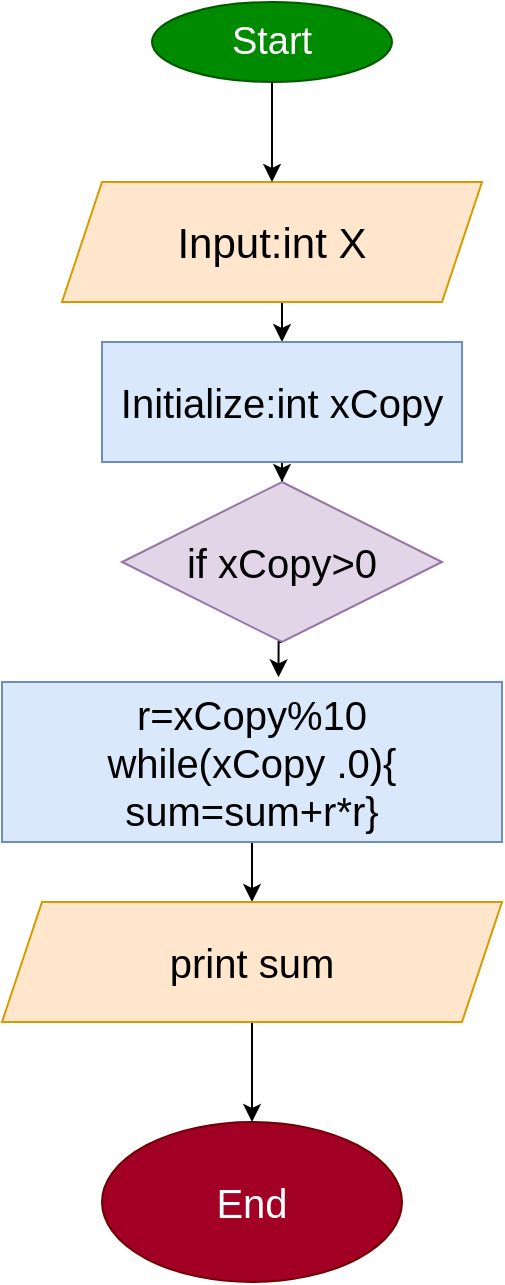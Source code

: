 <mxfile version="20.2.5" type="github">
  <diagram id="RRsUvj00Xs9o_jeMmbOu" name="Page-1">
    <mxGraphModel dx="901" dy="542" grid="1" gridSize="10" guides="1" tooltips="1" connect="1" arrows="1" fold="1" page="1" pageScale="1" pageWidth="850" pageHeight="1100" math="0" shadow="0">
      <root>
        <mxCell id="0" />
        <mxCell id="1" parent="0" />
        <mxCell id="Qf8aXCc4mS3kRUHrUKOv-1" value="&lt;font style=&quot;font-size: 19px;&quot;&gt;Start&lt;/font&gt;" style="ellipse;whiteSpace=wrap;html=1;fillColor=#008a00;strokeColor=#005700;fontColor=#ffffff;" vertex="1" parent="1">
          <mxGeometry x="315" y="10" width="120" height="40" as="geometry" />
        </mxCell>
        <mxCell id="Qf8aXCc4mS3kRUHrUKOv-10" style="edgeStyle=orthogonalEdgeStyle;rounded=0;orthogonalLoop=1;jettySize=auto;html=1;exitX=0.5;exitY=1;exitDx=0;exitDy=0;entryX=0.5;entryY=0;entryDx=0;entryDy=0;" edge="1" parent="1" source="Qf8aXCc4mS3kRUHrUKOv-2" target="Qf8aXCc4mS3kRUHrUKOv-3">
          <mxGeometry relative="1" as="geometry" />
        </mxCell>
        <mxCell id="Qf8aXCc4mS3kRUHrUKOv-2" value="&lt;font style=&quot;font-size: 21px;&quot;&gt;Input:int X&lt;/font&gt;" style="shape=parallelogram;perimeter=parallelogramPerimeter;whiteSpace=wrap;html=1;fixedSize=1;align=center;fillColor=#ffe6cc;strokeColor=#d79b00;" vertex="1" parent="1">
          <mxGeometry x="270" y="100" width="210" height="60" as="geometry" />
        </mxCell>
        <mxCell id="Qf8aXCc4mS3kRUHrUKOv-11" style="edgeStyle=orthogonalEdgeStyle;rounded=0;orthogonalLoop=1;jettySize=auto;html=1;exitX=0.5;exitY=1;exitDx=0;exitDy=0;" edge="1" parent="1" source="Qf8aXCc4mS3kRUHrUKOv-3" target="Qf8aXCc4mS3kRUHrUKOv-4">
          <mxGeometry relative="1" as="geometry" />
        </mxCell>
        <mxCell id="Qf8aXCc4mS3kRUHrUKOv-3" value="&lt;font style=&quot;font-size: 20px;&quot;&gt;Initialize:int xCopy&lt;/font&gt;" style="rounded=0;whiteSpace=wrap;html=1;fillColor=#dae8fc;strokeColor=#6c8ebf;" vertex="1" parent="1">
          <mxGeometry x="290" y="180" width="180" height="60" as="geometry" />
        </mxCell>
        <mxCell id="Qf8aXCc4mS3kRUHrUKOv-15" style="edgeStyle=orthogonalEdgeStyle;rounded=0;orthogonalLoop=1;jettySize=auto;html=1;exitX=0.5;exitY=1;exitDx=0;exitDy=0;entryX=0.553;entryY=-0.029;entryDx=0;entryDy=0;entryPerimeter=0;" edge="1" parent="1" source="Qf8aXCc4mS3kRUHrUKOv-4" target="Qf8aXCc4mS3kRUHrUKOv-5">
          <mxGeometry relative="1" as="geometry" />
        </mxCell>
        <mxCell id="Qf8aXCc4mS3kRUHrUKOv-4" value="&lt;font style=&quot;font-size: 20px;&quot;&gt;if xCopy&amp;gt;0&lt;/font&gt;" style="rhombus;whiteSpace=wrap;html=1;fillColor=#e1d5e7;strokeColor=#9673a6;" vertex="1" parent="1">
          <mxGeometry x="300" y="250" width="160" height="80" as="geometry" />
        </mxCell>
        <mxCell id="Qf8aXCc4mS3kRUHrUKOv-24" style="edgeStyle=orthogonalEdgeStyle;rounded=0;orthogonalLoop=1;jettySize=auto;html=1;exitX=0.5;exitY=1;exitDx=0;exitDy=0;fontSize=20;" edge="1" parent="1" source="Qf8aXCc4mS3kRUHrUKOv-5" target="Qf8aXCc4mS3kRUHrUKOv-6">
          <mxGeometry relative="1" as="geometry" />
        </mxCell>
        <mxCell id="Qf8aXCc4mS3kRUHrUKOv-5" value="&lt;font style=&quot;font-size: 20px;&quot;&gt;r=xCopy%10&lt;br&gt;while(xCopy .0){&lt;br&gt;sum=sum+r*r}&lt;/font&gt;" style="rounded=0;whiteSpace=wrap;html=1;fillColor=#dae8fc;strokeColor=#6c8ebf;" vertex="1" parent="1">
          <mxGeometry x="240" y="350" width="250" height="80" as="geometry" />
        </mxCell>
        <mxCell id="Qf8aXCc4mS3kRUHrUKOv-16" style="edgeStyle=orthogonalEdgeStyle;rounded=0;orthogonalLoop=1;jettySize=auto;html=1;exitX=0.5;exitY=1;exitDx=0;exitDy=0;entryX=0.5;entryY=0;entryDx=0;entryDy=0;" edge="1" parent="1" source="Qf8aXCc4mS3kRUHrUKOv-6" target="Qf8aXCc4mS3kRUHrUKOv-7">
          <mxGeometry relative="1" as="geometry" />
        </mxCell>
        <mxCell id="Qf8aXCc4mS3kRUHrUKOv-6" value="&lt;font style=&quot;font-size: 20px;&quot;&gt;print sum&lt;/font&gt;" style="shape=parallelogram;perimeter=parallelogramPerimeter;whiteSpace=wrap;html=1;fixedSize=1;fillColor=#ffe6cc;strokeColor=#d79b00;" vertex="1" parent="1">
          <mxGeometry x="240" y="460" width="250" height="60" as="geometry" />
        </mxCell>
        <mxCell id="Qf8aXCc4mS3kRUHrUKOv-7" value="&lt;font style=&quot;font-size: 20px;&quot;&gt;End&lt;/font&gt;" style="ellipse;whiteSpace=wrap;html=1;fillColor=#a20025;fontColor=#ffffff;strokeColor=#6F0000;" vertex="1" parent="1">
          <mxGeometry x="290" y="570" width="150" height="80" as="geometry" />
        </mxCell>
        <mxCell id="Qf8aXCc4mS3kRUHrUKOv-21" value="" style="endArrow=classic;html=1;rounded=0;exitX=0.5;exitY=1;exitDx=0;exitDy=0;" edge="1" parent="1" source="Qf8aXCc4mS3kRUHrUKOv-1" target="Qf8aXCc4mS3kRUHrUKOv-2">
          <mxGeometry width="50" height="50" relative="1" as="geometry">
            <mxPoint x="380" y="60" as="sourcePoint" />
            <mxPoint x="385" y="110" as="targetPoint" />
            <Array as="points">
              <mxPoint x="375" y="90" />
            </Array>
          </mxGeometry>
        </mxCell>
      </root>
    </mxGraphModel>
  </diagram>
</mxfile>
